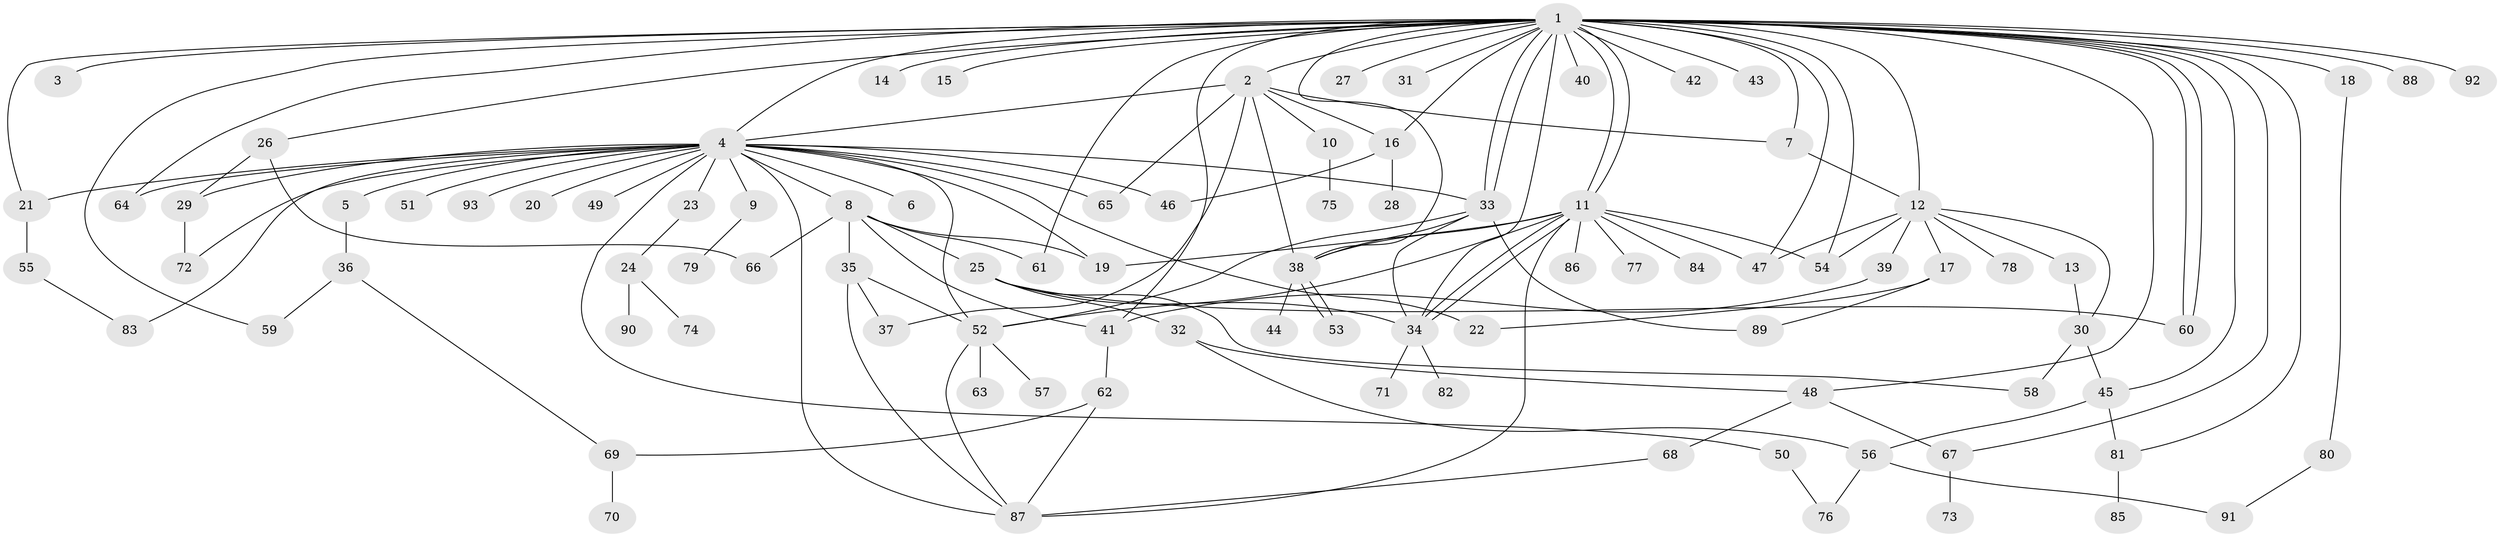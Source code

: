// Generated by graph-tools (version 1.1) at 2025/11/02/27/25 16:11:10]
// undirected, 93 vertices, 148 edges
graph export_dot {
graph [start="1"]
  node [color=gray90,style=filled];
  1;
  2;
  3;
  4;
  5;
  6;
  7;
  8;
  9;
  10;
  11;
  12;
  13;
  14;
  15;
  16;
  17;
  18;
  19;
  20;
  21;
  22;
  23;
  24;
  25;
  26;
  27;
  28;
  29;
  30;
  31;
  32;
  33;
  34;
  35;
  36;
  37;
  38;
  39;
  40;
  41;
  42;
  43;
  44;
  45;
  46;
  47;
  48;
  49;
  50;
  51;
  52;
  53;
  54;
  55;
  56;
  57;
  58;
  59;
  60;
  61;
  62;
  63;
  64;
  65;
  66;
  67;
  68;
  69;
  70;
  71;
  72;
  73;
  74;
  75;
  76;
  77;
  78;
  79;
  80;
  81;
  82;
  83;
  84;
  85;
  86;
  87;
  88;
  89;
  90;
  91;
  92;
  93;
  1 -- 2;
  1 -- 3;
  1 -- 4;
  1 -- 7;
  1 -- 11;
  1 -- 11;
  1 -- 12;
  1 -- 14;
  1 -- 15;
  1 -- 16;
  1 -- 18;
  1 -- 21;
  1 -- 26;
  1 -- 27;
  1 -- 31;
  1 -- 33;
  1 -- 33;
  1 -- 34;
  1 -- 38;
  1 -- 40;
  1 -- 41;
  1 -- 42;
  1 -- 43;
  1 -- 45;
  1 -- 47;
  1 -- 48;
  1 -- 54;
  1 -- 59;
  1 -- 60;
  1 -- 60;
  1 -- 61;
  1 -- 64;
  1 -- 67;
  1 -- 81;
  1 -- 88;
  1 -- 92;
  2 -- 4;
  2 -- 7;
  2 -- 10;
  2 -- 16;
  2 -- 37;
  2 -- 38;
  2 -- 65;
  4 -- 5;
  4 -- 6;
  4 -- 8;
  4 -- 9;
  4 -- 19;
  4 -- 20;
  4 -- 21;
  4 -- 22;
  4 -- 23;
  4 -- 29;
  4 -- 33;
  4 -- 46;
  4 -- 49;
  4 -- 50;
  4 -- 51;
  4 -- 52;
  4 -- 64;
  4 -- 65;
  4 -- 72;
  4 -- 83;
  4 -- 87;
  4 -- 93;
  5 -- 36;
  7 -- 12;
  8 -- 19;
  8 -- 25;
  8 -- 35;
  8 -- 41;
  8 -- 61;
  8 -- 66;
  9 -- 79;
  10 -- 75;
  11 -- 19;
  11 -- 34;
  11 -- 34;
  11 -- 38;
  11 -- 47;
  11 -- 52;
  11 -- 54;
  11 -- 77;
  11 -- 84;
  11 -- 86;
  11 -- 87;
  12 -- 13;
  12 -- 17;
  12 -- 30;
  12 -- 39;
  12 -- 47;
  12 -- 54;
  12 -- 78;
  13 -- 30;
  16 -- 28;
  16 -- 46;
  17 -- 22;
  17 -- 89;
  18 -- 80;
  21 -- 55;
  23 -- 24;
  24 -- 74;
  24 -- 90;
  25 -- 32;
  25 -- 34;
  25 -- 58;
  25 -- 60;
  26 -- 29;
  26 -- 66;
  29 -- 72;
  30 -- 45;
  30 -- 58;
  32 -- 48;
  32 -- 56;
  33 -- 34;
  33 -- 38;
  33 -- 52;
  33 -- 89;
  34 -- 71;
  34 -- 82;
  35 -- 37;
  35 -- 52;
  35 -- 87;
  36 -- 59;
  36 -- 69;
  38 -- 44;
  38 -- 53;
  38 -- 53;
  39 -- 41;
  41 -- 62;
  45 -- 56;
  45 -- 81;
  48 -- 67;
  48 -- 68;
  50 -- 76;
  52 -- 57;
  52 -- 63;
  52 -- 87;
  55 -- 83;
  56 -- 76;
  56 -- 91;
  62 -- 69;
  62 -- 87;
  67 -- 73;
  68 -- 87;
  69 -- 70;
  80 -- 91;
  81 -- 85;
}
